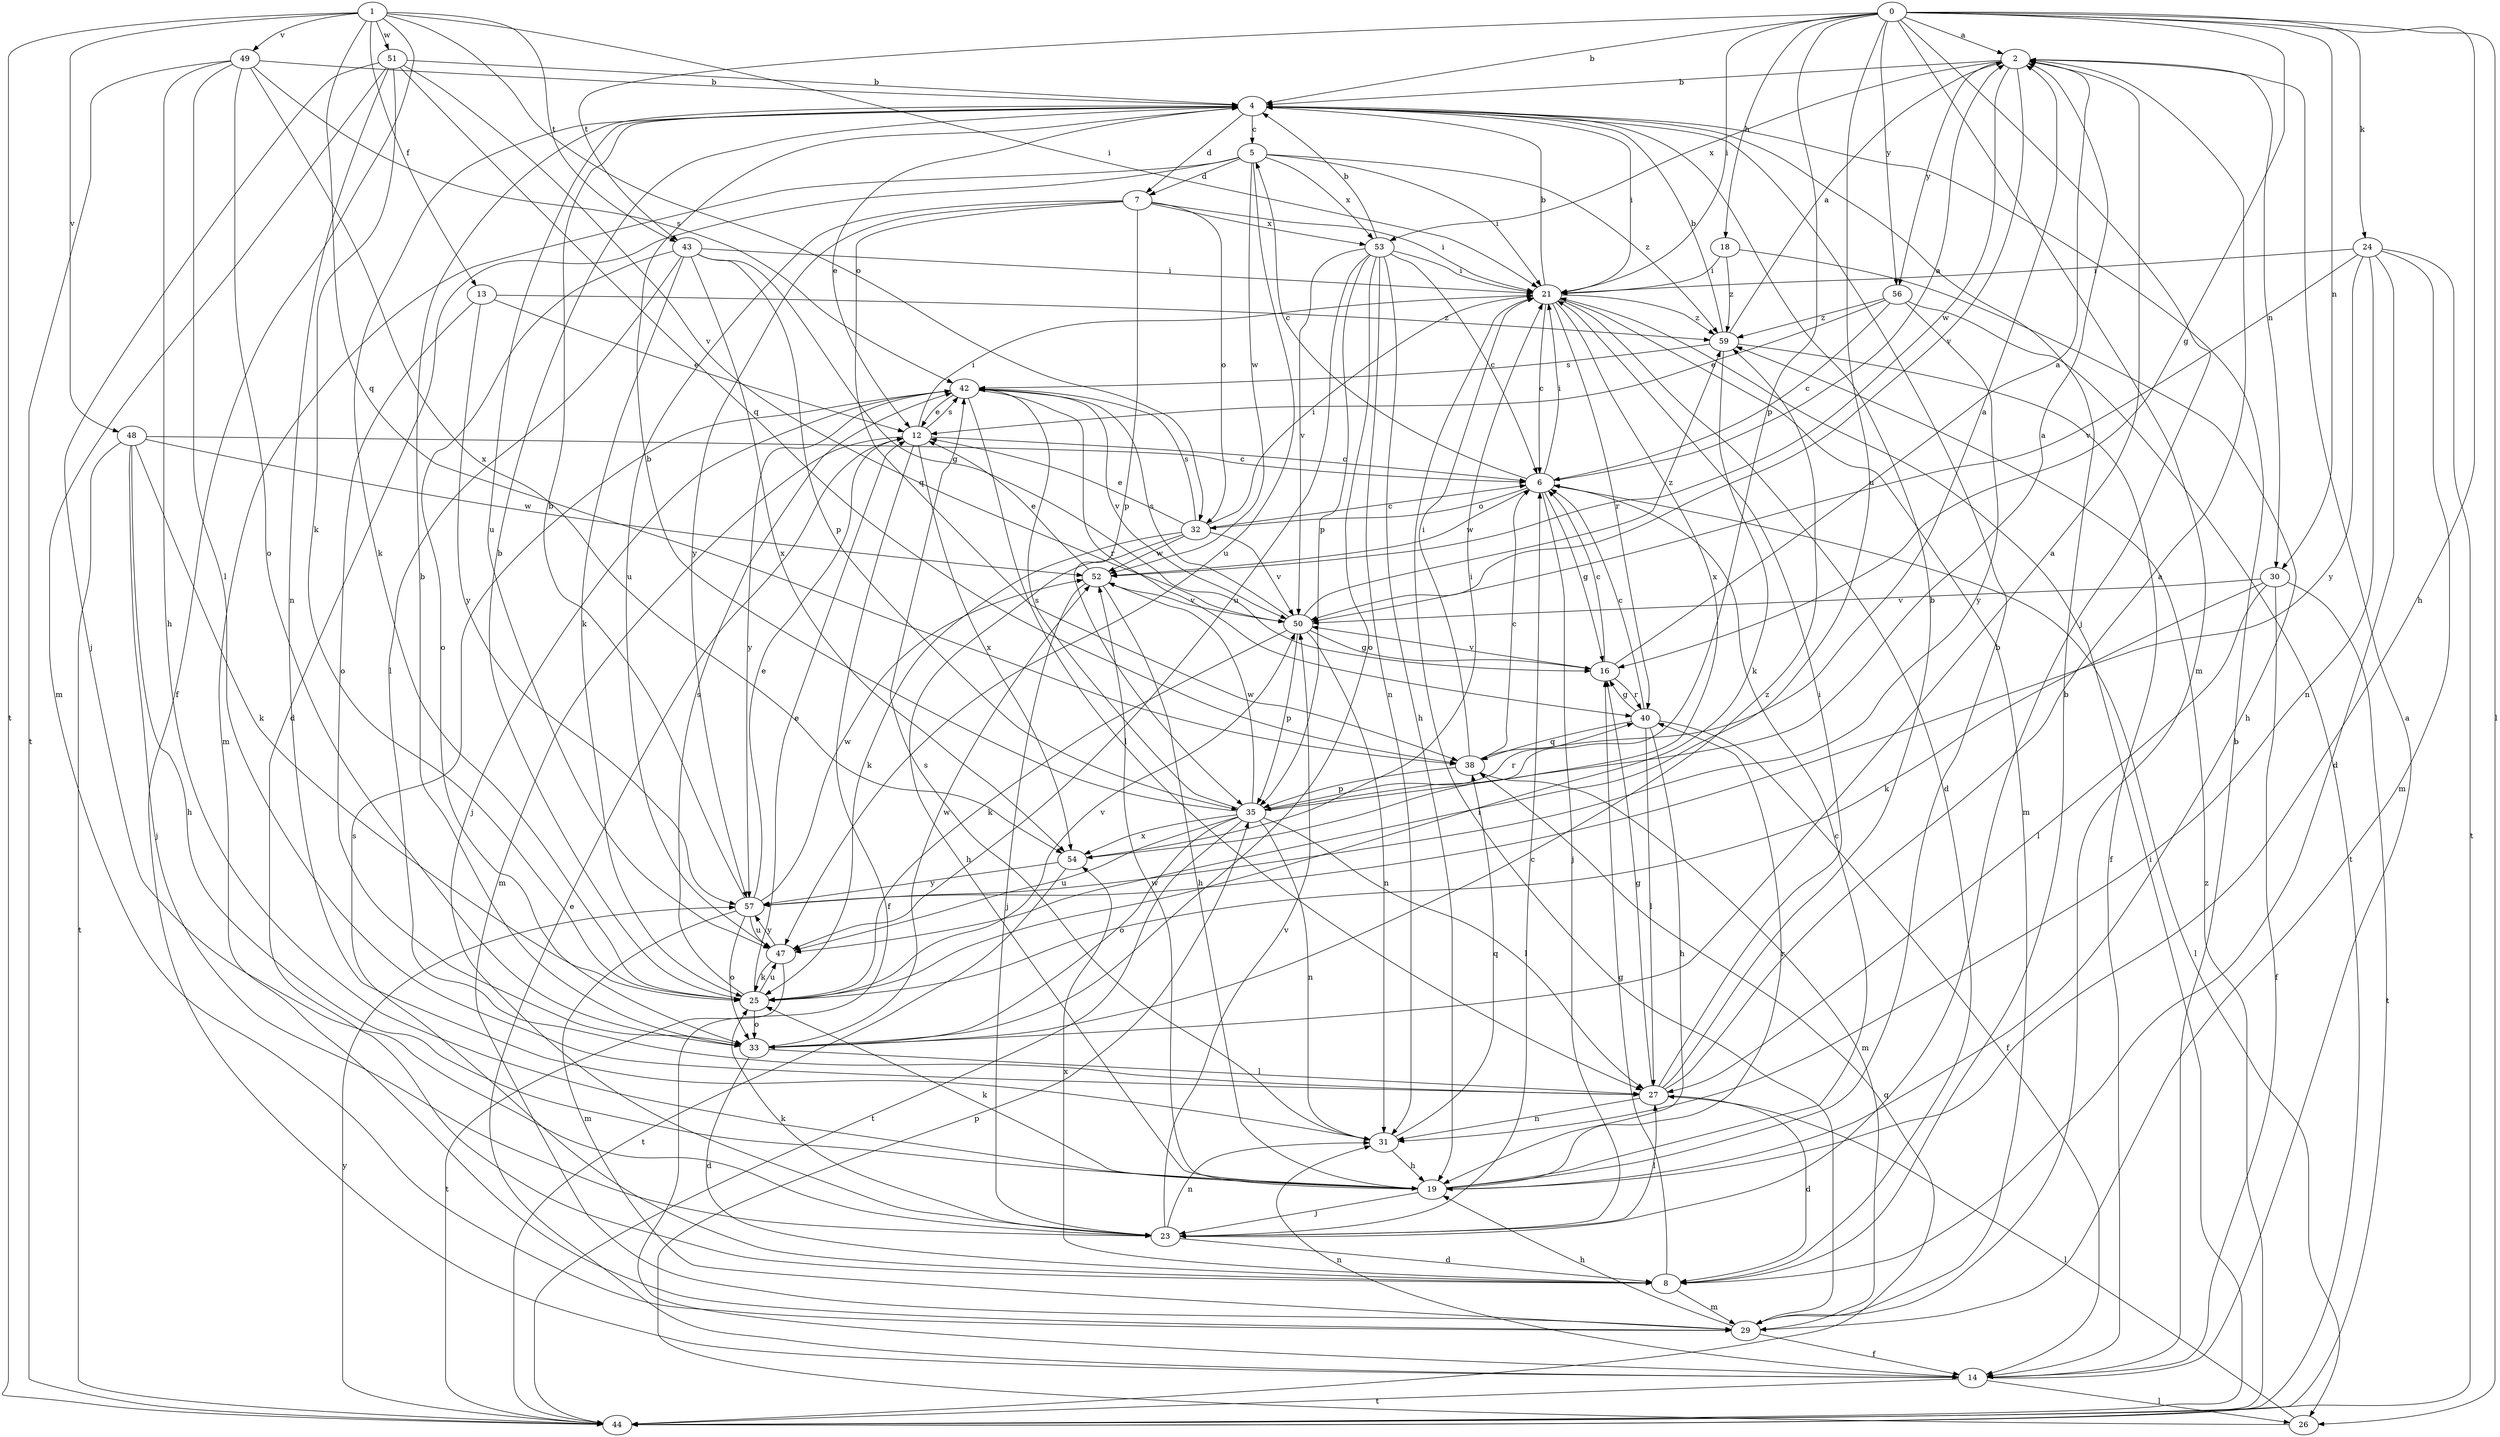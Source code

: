 strict digraph  {
0;
1;
2;
4;
5;
6;
7;
8;
12;
13;
14;
16;
18;
19;
21;
23;
24;
25;
26;
27;
29;
30;
31;
32;
33;
35;
38;
40;
42;
43;
44;
47;
48;
49;
50;
51;
52;
53;
54;
56;
57;
59;
0 -> 2  [label=a];
0 -> 4  [label=b];
0 -> 16  [label=g];
0 -> 18  [label=h];
0 -> 19  [label=h];
0 -> 21  [label=i];
0 -> 23  [label=j];
0 -> 24  [label=k];
0 -> 26  [label=l];
0 -> 29  [label=m];
0 -> 30  [label=n];
0 -> 35  [label=p];
0 -> 43  [label=t];
0 -> 47  [label=u];
0 -> 56  [label=y];
1 -> 13  [label=f];
1 -> 14  [label=f];
1 -> 21  [label=i];
1 -> 32  [label=o];
1 -> 38  [label=q];
1 -> 43  [label=t];
1 -> 44  [label=t];
1 -> 48  [label=v];
1 -> 49  [label=v];
1 -> 51  [label=w];
2 -> 4  [label=b];
2 -> 30  [label=n];
2 -> 50  [label=v];
2 -> 52  [label=w];
2 -> 53  [label=x];
2 -> 56  [label=y];
4 -> 5  [label=c];
4 -> 7  [label=d];
4 -> 12  [label=e];
4 -> 21  [label=i];
4 -> 25  [label=k];
4 -> 47  [label=u];
5 -> 7  [label=d];
5 -> 8  [label=d];
5 -> 21  [label=i];
5 -> 29  [label=m];
5 -> 47  [label=u];
5 -> 52  [label=w];
5 -> 53  [label=x];
5 -> 59  [label=z];
6 -> 2  [label=a];
6 -> 5  [label=c];
6 -> 16  [label=g];
6 -> 21  [label=i];
6 -> 23  [label=j];
6 -> 26  [label=l];
6 -> 32  [label=o];
6 -> 52  [label=w];
7 -> 21  [label=i];
7 -> 32  [label=o];
7 -> 35  [label=p];
7 -> 38  [label=q];
7 -> 47  [label=u];
7 -> 53  [label=x];
7 -> 57  [label=y];
8 -> 4  [label=b];
8 -> 16  [label=g];
8 -> 29  [label=m];
8 -> 42  [label=s];
8 -> 54  [label=x];
12 -> 6  [label=c];
12 -> 14  [label=f];
12 -> 21  [label=i];
12 -> 29  [label=m];
12 -> 42  [label=s];
12 -> 54  [label=x];
13 -> 12  [label=e];
13 -> 33  [label=o];
13 -> 57  [label=y];
13 -> 59  [label=z];
14 -> 2  [label=a];
14 -> 4  [label=b];
14 -> 12  [label=e];
14 -> 26  [label=l];
14 -> 31  [label=n];
14 -> 44  [label=t];
16 -> 2  [label=a];
16 -> 6  [label=c];
16 -> 40  [label=r];
16 -> 50  [label=v];
18 -> 19  [label=h];
18 -> 21  [label=i];
18 -> 59  [label=z];
19 -> 4  [label=b];
19 -> 6  [label=c];
19 -> 23  [label=j];
19 -> 25  [label=k];
19 -> 40  [label=r];
19 -> 52  [label=w];
21 -> 4  [label=b];
21 -> 6  [label=c];
21 -> 8  [label=d];
21 -> 29  [label=m];
21 -> 40  [label=r];
21 -> 54  [label=x];
21 -> 59  [label=z];
23 -> 6  [label=c];
23 -> 8  [label=d];
23 -> 25  [label=k];
23 -> 27  [label=l];
23 -> 31  [label=n];
23 -> 50  [label=v];
24 -> 8  [label=d];
24 -> 21  [label=i];
24 -> 29  [label=m];
24 -> 31  [label=n];
24 -> 44  [label=t];
24 -> 50  [label=v];
24 -> 57  [label=y];
25 -> 4  [label=b];
25 -> 12  [label=e];
25 -> 33  [label=o];
25 -> 42  [label=s];
25 -> 47  [label=u];
25 -> 50  [label=v];
26 -> 27  [label=l];
26 -> 35  [label=p];
27 -> 2  [label=a];
27 -> 4  [label=b];
27 -> 8  [label=d];
27 -> 16  [label=g];
27 -> 21  [label=i];
27 -> 31  [label=n];
29 -> 14  [label=f];
29 -> 19  [label=h];
29 -> 21  [label=i];
30 -> 14  [label=f];
30 -> 25  [label=k];
30 -> 27  [label=l];
30 -> 44  [label=t];
30 -> 50  [label=v];
31 -> 19  [label=h];
31 -> 38  [label=q];
31 -> 42  [label=s];
32 -> 6  [label=c];
32 -> 12  [label=e];
32 -> 19  [label=h];
32 -> 21  [label=i];
32 -> 25  [label=k];
32 -> 42  [label=s];
32 -> 50  [label=v];
32 -> 52  [label=w];
33 -> 2  [label=a];
33 -> 4  [label=b];
33 -> 8  [label=d];
33 -> 27  [label=l];
33 -> 52  [label=w];
33 -> 59  [label=z];
35 -> 2  [label=a];
35 -> 4  [label=b];
35 -> 27  [label=l];
35 -> 31  [label=n];
35 -> 33  [label=o];
35 -> 40  [label=r];
35 -> 42  [label=s];
35 -> 44  [label=t];
35 -> 47  [label=u];
35 -> 52  [label=w];
35 -> 54  [label=x];
38 -> 2  [label=a];
38 -> 6  [label=c];
38 -> 21  [label=i];
38 -> 29  [label=m];
38 -> 35  [label=p];
40 -> 6  [label=c];
40 -> 14  [label=f];
40 -> 16  [label=g];
40 -> 19  [label=h];
40 -> 27  [label=l];
40 -> 38  [label=q];
42 -> 12  [label=e];
42 -> 23  [label=j];
42 -> 27  [label=l];
42 -> 40  [label=r];
42 -> 50  [label=v];
42 -> 57  [label=y];
43 -> 16  [label=g];
43 -> 21  [label=i];
43 -> 25  [label=k];
43 -> 27  [label=l];
43 -> 33  [label=o];
43 -> 35  [label=p];
43 -> 54  [label=x];
44 -> 21  [label=i];
44 -> 38  [label=q];
44 -> 57  [label=y];
44 -> 59  [label=z];
47 -> 25  [label=k];
47 -> 44  [label=t];
47 -> 57  [label=y];
48 -> 6  [label=c];
48 -> 19  [label=h];
48 -> 23  [label=j];
48 -> 25  [label=k];
48 -> 44  [label=t];
48 -> 52  [label=w];
49 -> 4  [label=b];
49 -> 19  [label=h];
49 -> 27  [label=l];
49 -> 33  [label=o];
49 -> 42  [label=s];
49 -> 44  [label=t];
49 -> 54  [label=x];
50 -> 16  [label=g];
50 -> 25  [label=k];
50 -> 31  [label=n];
50 -> 35  [label=p];
50 -> 42  [label=s];
50 -> 59  [label=z];
51 -> 4  [label=b];
51 -> 23  [label=j];
51 -> 25  [label=k];
51 -> 29  [label=m];
51 -> 31  [label=n];
51 -> 38  [label=q];
51 -> 50  [label=v];
52 -> 12  [label=e];
52 -> 19  [label=h];
52 -> 23  [label=j];
52 -> 50  [label=v];
53 -> 4  [label=b];
53 -> 6  [label=c];
53 -> 19  [label=h];
53 -> 21  [label=i];
53 -> 31  [label=n];
53 -> 33  [label=o];
53 -> 35  [label=p];
53 -> 47  [label=u];
53 -> 50  [label=v];
54 -> 21  [label=i];
54 -> 44  [label=t];
54 -> 57  [label=y];
56 -> 6  [label=c];
56 -> 12  [label=e];
56 -> 44  [label=t];
56 -> 57  [label=y];
56 -> 59  [label=z];
57 -> 4  [label=b];
57 -> 12  [label=e];
57 -> 29  [label=m];
57 -> 33  [label=o];
57 -> 47  [label=u];
57 -> 52  [label=w];
59 -> 2  [label=a];
59 -> 4  [label=b];
59 -> 14  [label=f];
59 -> 25  [label=k];
59 -> 42  [label=s];
}
